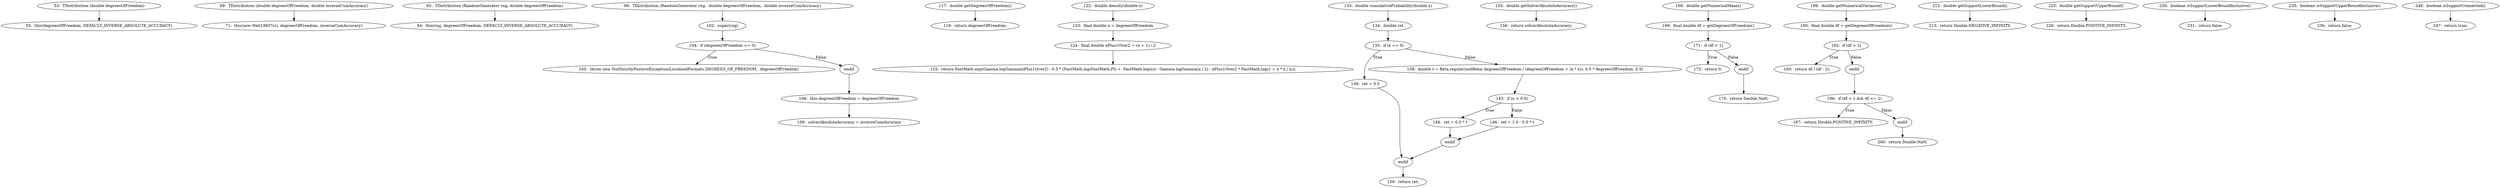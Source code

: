 digraph TDistribution_CFG {
  // graph-vertices
  v1  [label="53:  TDistribution (double degreesOfFreedom)"];
  v2  [label="55:  this(degreesOfFreedom, DEFAULT_INVERSE_ABSOLUTE_ACCURACY)"];
  v3  [label="69:  TDistribution (double degreesOfFreedom, double inverseCumAccuracy)"];
  v4  [label="71:  this(new Well19937c(), degreesOfFreedom, inverseCumAccuracy)"];
  v5  [label="82:  TDistribution (RandomGenerator rng, double degreesOfFreedom)"];
  v6  [label="84:  this(rng, degreesOfFreedom, DEFAULT_INVERSE_ABSOLUTE_ACCURACY)"];
  v7  [label="98:  TDistribution (RandomGenerator rng,  double degreesOfFreedom,  double inverseCumAccuracy)"];
  v8  [label="102:  super(rng)"];
  v9  [label="104:  if (degreesOfFreedom <= 0)"];
  v10  [label="105:  throw new NotStrictlyPositiveException(LocalizedFormats.DEGREES_OF_FREEDOM,  degreesOfFreedom)"];
  v11  [label="endif"];
  v12  [label="108:  this.degreesOfFreedom = degreesOfFreedom"];
  v13  [label="109:  solverAbsoluteAccuracy = inverseCumAccuracy"];
  v14  [label="117:  double getDegreesOfFreedom()"];
  v15  [label="118:  return degreesOfFreedom;"];
  v16  [label="122:  double density(double x)"];
  v17  [label="123:  final double n = degreesOfFreedom"];
  v18  [label="124:  final double nPlus1Over2 = (n + 1) / 2"];
  v19  [label="125:  return FastMath.exp(Gamma.logGamma(nPlus1Over2) - 0.5 * (FastMath.log(FastMath.PI) +  FastMath.log(n)) - Gamma.logGamma(n / 2) - nPlus1Over2 * FastMath.log(1 + x * x / n));"];
  v20  [label="133:  double cumulativeProbability(double x)"];
  v21  [label="134:  double ret"];
  v22  [label="135:  if (x == 0)"];
  v23  [label="136:  ret = 0.5"];
  v24  [label="endif"];
  v25  [label="138:  double t = Beta.regularizedBeta( degreesOfFreedom / (degreesOfFreedom + (x * x)), 0.5 * degreesOfFreedom, 0.5)"];
  v26  [label="143:  if (x < 0.0)"];
  v27  [label="144:  ret = 0.5 * t"];
  v28  [label="endif"];
  v29  [label="146:  ret = 1.0 - 0.5 * t"];
  v30  [label="150:  return ret;"];
  v31  [label="155:  double getSolverAbsoluteAccuracy()"];
  v32  [label="156:  return solverAbsoluteAccuracy;"];
  v33  [label="168:  double getNumericalMean()"];
  v34  [label="169:  final double df = getDegreesOfFreedom()"];
  v35  [label="171:  if (df > 1)"];
  v36  [label="172:  return 0;"];
  v37  [label="endif"];
  v38  [label="175:  return Double.NaN;"];
  v39  [label="189:  double getNumericalVariance()"];
  v40  [label="190:  final double df = getDegreesOfFreedom()"];
  v41  [label="192:  if (df > 2)"];
  v42  [label="193:  return df / (df - 2);"];
  v43  [label="endif"];
  v44  [label="196:  if (df > 1 && df <= 2)"];
  v45  [label="197:  return Double.POSITIVE_INFINITY;"];
  v46  [label="endif"];
  v47  [label="200:  return Double.NaN;"];
  v48  [label="212:  double getSupportLowerBound()"];
  v49  [label="213:  return Double.NEGATIVE_INFINITY;"];
  v50  [label="225:  double getSupportUpperBound()"];
  v51  [label="226:  return Double.POSITIVE_INFINITY;"];
  v52  [label="230:  boolean isSupportLowerBoundInclusive()"];
  v53  [label="231:  return false;"];
  v54  [label="235:  boolean isSupportUpperBoundInclusive()"];
  v55  [label="236:  return false;"];
  v56  [label="246:  boolean isSupportConnected()"];
  v57  [label="247:  return true;"];
  // graph-edges
  v1 -> v2;
  v3 -> v4;
  v5 -> v6;
  v7 -> v8;
  v8 -> v9;
  v9 -> v10  [label="True"];
  v9 -> v11  [label="False"];
  v11 -> v12;
  v12 -> v13;
  v14 -> v15;
  v16 -> v17;
  v17 -> v18;
  v18 -> v19;
  v20 -> v21;
  v21 -> v22;
  v22 -> v23  [label="True"];
  v23 -> v24;
  v22 -> v25  [label="False"];
  v25 -> v26;
  v26 -> v27  [label="True"];
  v27 -> v28;
  v26 -> v29  [label="False"];
  v29 -> v28;
  v28 -> v24;
  v24 -> v30;
  v31 -> v32;
  v33 -> v34;
  v34 -> v35;
  v35 -> v36  [label="True"];
  v35 -> v37  [label="False"];
  v37 -> v38;
  v39 -> v40;
  v40 -> v41;
  v41 -> v42  [label="True"];
  v41 -> v43  [label="False"];
  v43 -> v44;
  v44 -> v45  [label="True"];
  v44 -> v46  [label="False"];
  v46 -> v47;
  v48 -> v49;
  v50 -> v51;
  v52 -> v53;
  v54 -> v55;
  v56 -> v57;
  // end-of-graph
}
